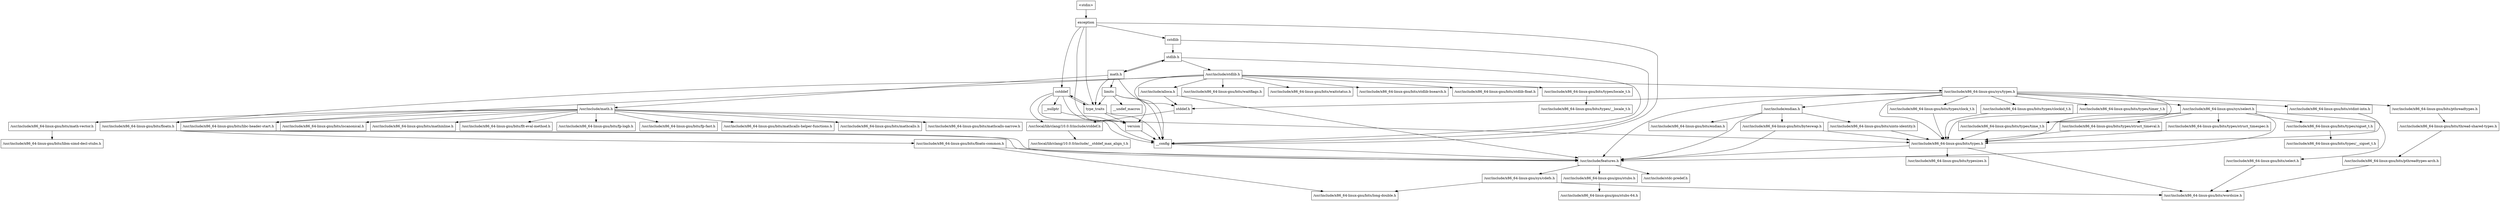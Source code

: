 digraph "dependencies" {
  header_0 [ shape="box", label="\<stdin\>" ];
  header_1 [ shape="box", label="exception" ];
  header_11 [ shape="box", label="cstddef" ];
  header_12 [ shape="box", label="version" ];
  header_13 [ shape="box", label="/usr/local/lib/clang/10.0.0/include/stddef.h" ];
  header_14 [ shape="box", label="/usr/local/lib/clang/10.0.0/include/__stddef_max_align_t.h" ];
  header_15 [ shape="box", label="__nullptr" ];
  header_16 [ shape="box", label="type_traits" ];
  header_17 [ shape="box", label="cstdlib" ];
  header_18 [ shape="box", label="stdlib.h" ];
  header_19 [ shape="box", label="/usr/include/stdlib.h" ];
  header_2 [ shape="box", label="__config" ];
  header_20 [ shape="box", label="/usr/include/x86_64-linux-gnu/bits/libc-header-start.h" ];
  header_21 [ shape="box", label="stddef.h" ];
  header_22 [ shape="box", label="/usr/include/x86_64-linux-gnu/bits/waitflags.h" ];
  header_23 [ shape="box", label="/usr/include/x86_64-linux-gnu/bits/waitstatus.h" ];
  header_24 [ shape="box", label="/usr/include/x86_64-linux-gnu/bits/floatn.h" ];
  header_25 [ shape="box", label="/usr/include/x86_64-linux-gnu/bits/floatn-common.h" ];
  header_26 [ shape="box", label="/usr/include/x86_64-linux-gnu/bits/types/locale_t.h" ];
  header_27 [ shape="box", label="/usr/include/x86_64-linux-gnu/bits/types/__locale_t.h" ];
  header_28 [ shape="box", label="/usr/include/x86_64-linux-gnu/sys/types.h" ];
  header_29 [ shape="box", label="/usr/include/x86_64-linux-gnu/bits/types.h" ];
  header_3 [ shape="box", label="/usr/include/features.h" ];
  header_30 [ shape="box", label="/usr/include/x86_64-linux-gnu/bits/typesizes.h" ];
  header_31 [ shape="box", label="/usr/include/x86_64-linux-gnu/bits/types/clock_t.h" ];
  header_32 [ shape="box", label="/usr/include/x86_64-linux-gnu/bits/types/clockid_t.h" ];
  header_33 [ shape="box", label="/usr/include/x86_64-linux-gnu/bits/types/time_t.h" ];
  header_34 [ shape="box", label="/usr/include/x86_64-linux-gnu/bits/types/timer_t.h" ];
  header_35 [ shape="box", label="/usr/include/x86_64-linux-gnu/bits/stdint-intn.h" ];
  header_36 [ shape="box", label="/usr/include/endian.h" ];
  header_37 [ shape="box", label="/usr/include/x86_64-linux-gnu/bits/endian.h" ];
  header_38 [ shape="box", label="/usr/include/x86_64-linux-gnu/bits/byteswap.h" ];
  header_39 [ shape="box", label="/usr/include/x86_64-linux-gnu/bits/uintn-identity.h" ];
  header_4 [ shape="box", label="/usr/include/stdc-predef.h" ];
  header_40 [ shape="box", label="/usr/include/x86_64-linux-gnu/sys/select.h" ];
  header_41 [ shape="box", label="/usr/include/x86_64-linux-gnu/bits/select.h" ];
  header_42 [ shape="box", label="/usr/include/x86_64-linux-gnu/bits/types/sigset_t.h" ];
  header_43 [ shape="box", label="/usr/include/x86_64-linux-gnu/bits/types/__sigset_t.h" ];
  header_44 [ shape="box", label="/usr/include/x86_64-linux-gnu/bits/types/struct_timeval.h" ];
  header_45 [ shape="box", label="/usr/include/x86_64-linux-gnu/bits/types/struct_timespec.h" ];
  header_46 [ shape="box", label="/usr/include/x86_64-linux-gnu/bits/pthreadtypes.h" ];
  header_47 [ shape="box", label="/usr/include/x86_64-linux-gnu/bits/thread-shared-types.h" ];
  header_48 [ shape="box", label="/usr/include/x86_64-linux-gnu/bits/pthreadtypes-arch.h" ];
  header_49 [ shape="box", label="/usr/include/alloca.h" ];
  header_5 [ shape="box", label="/usr/include/x86_64-linux-gnu/sys/cdefs.h" ];
  header_50 [ shape="box", label="/usr/include/x86_64-linux-gnu/bits/stdlib-bsearch.h" ];
  header_51 [ shape="box", label="/usr/include/x86_64-linux-gnu/bits/stdlib-float.h" ];
  header_52 [ shape="box", label="math.h" ];
  header_53 [ shape="box", label="/usr/include/math.h" ];
  header_54 [ shape="box", label="/usr/include/x86_64-linux-gnu/bits/math-vector.h" ];
  header_55 [ shape="box", label="/usr/include/x86_64-linux-gnu/bits/libm-simd-decl-stubs.h" ];
  header_56 [ shape="box", label="/usr/include/x86_64-linux-gnu/bits/flt-eval-method.h" ];
  header_57 [ shape="box", label="/usr/include/x86_64-linux-gnu/bits/fp-logb.h" ];
  header_58 [ shape="box", label="/usr/include/x86_64-linux-gnu/bits/fp-fast.h" ];
  header_59 [ shape="box", label="/usr/include/x86_64-linux-gnu/bits/mathcalls-helper-functions.h" ];
  header_6 [ shape="box", label="/usr/include/x86_64-linux-gnu/bits/wordsize.h" ];
  header_60 [ shape="box", label="/usr/include/x86_64-linux-gnu/bits/mathcalls.h" ];
  header_61 [ shape="box", label="/usr/include/x86_64-linux-gnu/bits/mathcalls-narrow.h" ];
  header_62 [ shape="box", label="/usr/include/x86_64-linux-gnu/bits/iscanonical.h" ];
  header_63 [ shape="box", label="/usr/include/x86_64-linux-gnu/bits/mathinline.h" ];
  header_64 [ shape="box", label="limits" ];
  header_65 [ shape="box", label="__undef_macros" ];
  header_7 [ shape="box", label="/usr/include/x86_64-linux-gnu/bits/long-double.h" ];
  header_8 [ shape="box", label="/usr/include/x86_64-linux-gnu/gnu/stubs.h" ];
  header_9 [ shape="box", label="/usr/include/x86_64-linux-gnu/gnu/stubs-64.h" ];
  header_29 -> header_6;
  header_29 -> header_3;
  header_29 -> header_30;
  header_28 -> header_29;
  header_28 -> header_36;
  header_28 -> header_21;
  header_28 -> header_34;
  header_28 -> header_35;
  header_28 -> header_32;
  header_28 -> header_33;
  header_28 -> header_31;
  header_28 -> header_46;
  header_28 -> header_3;
  header_28 -> header_40;
  header_25 -> header_7;
  header_25 -> header_3;
  header_24 -> header_25;
  header_24 -> header_3;
  header_26 -> header_27;
  header_21 -> header_13;
  header_20 -> header_3;
  header_47 -> header_48;
  header_46 -> header_47;
  header_45 -> header_29;
  header_44 -> header_29;
  header_42 -> header_43;
  header_41 -> header_6;
  header_40 -> header_29;
  header_40 -> header_33;
  header_40 -> header_45;
  header_40 -> header_44;
  header_40 -> header_3;
  header_40 -> header_41;
  header_40 -> header_42;
  header_33 -> header_29;
  header_49 -> header_21;
  header_49 -> header_3;
  header_48 -> header_6;
  header_38 -> header_29;
  header_38 -> header_3;
  header_39 -> header_29;
  header_5 -> header_6;
  header_5 -> header_7;
  header_2 -> header_3;
  header_3 -> header_4;
  header_3 -> header_5;
  header_3 -> header_8;
  header_0 -> header_1;
  header_1 -> header_16;
  header_1 -> header_17;
  header_1 -> header_2;
  header_1 -> header_11;
  header_1 -> header_12;
  header_52 -> header_18;
  header_52 -> header_16;
  header_52 -> header_53;
  header_52 -> header_2;
  header_52 -> header_64;
  header_8 -> header_9;
  header_15 -> header_2;
  header_16 -> header_2;
  header_16 -> header_11;
  header_16 -> header_12;
  header_17 -> header_18;
  header_17 -> header_2;
  header_11 -> header_15;
  header_11 -> header_16;
  header_11 -> header_2;
  header_11 -> header_12;
  header_11 -> header_13;
  header_12 -> header_2;
  header_13 -> header_14;
  header_36 -> header_37;
  header_36 -> header_3;
  header_36 -> header_38;
  header_36 -> header_39;
  header_32 -> header_29;
  header_34 -> header_29;
  header_35 -> header_29;
  header_18 -> header_52;
  header_18 -> header_2;
  header_18 -> header_19;
  header_19 -> header_28;
  header_19 -> header_50;
  header_19 -> header_24;
  header_19 -> header_26;
  header_19 -> header_21;
  header_19 -> header_20;
  header_19 -> header_23;
  header_19 -> header_22;
  header_19 -> header_51;
  header_19 -> header_49;
  header_31 -> header_29;
  header_53 -> header_58;
  header_53 -> header_59;
  header_53 -> header_29;
  header_53 -> header_24;
  header_53 -> header_54;
  header_53 -> header_20;
  header_53 -> header_56;
  header_53 -> header_57;
  header_53 -> header_61;
  header_53 -> header_60;
  header_53 -> header_63;
  header_53 -> header_62;
  header_54 -> header_55;
  header_64 -> header_65;
  header_64 -> header_16;
  header_64 -> header_2;
  header_64 -> header_12;
}
